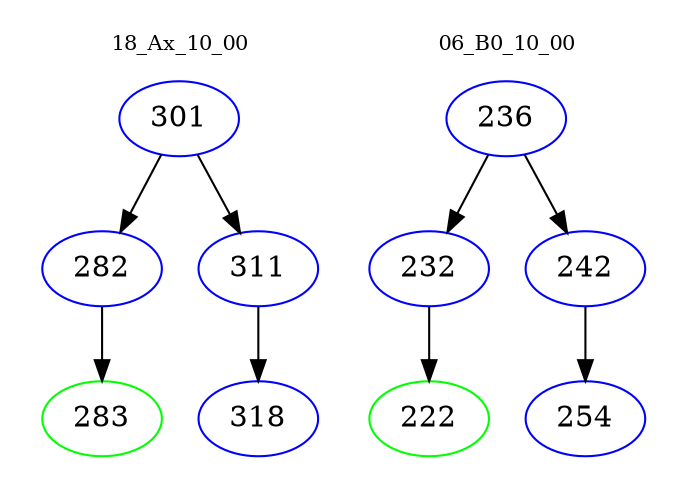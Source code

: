 digraph{
subgraph cluster_0 {
color = white
label = "18_Ax_10_00";
fontsize=10;
T0_301 [label="301", color="blue"]
T0_301 -> T0_282 [color="black"]
T0_282 [label="282", color="blue"]
T0_282 -> T0_283 [color="black"]
T0_283 [label="283", color="green"]
T0_301 -> T0_311 [color="black"]
T0_311 [label="311", color="blue"]
T0_311 -> T0_318 [color="black"]
T0_318 [label="318", color="blue"]
}
subgraph cluster_1 {
color = white
label = "06_B0_10_00";
fontsize=10;
T1_236 [label="236", color="blue"]
T1_236 -> T1_232 [color="black"]
T1_232 [label="232", color="blue"]
T1_232 -> T1_222 [color="black"]
T1_222 [label="222", color="green"]
T1_236 -> T1_242 [color="black"]
T1_242 [label="242", color="blue"]
T1_242 -> T1_254 [color="black"]
T1_254 [label="254", color="blue"]
}
}
